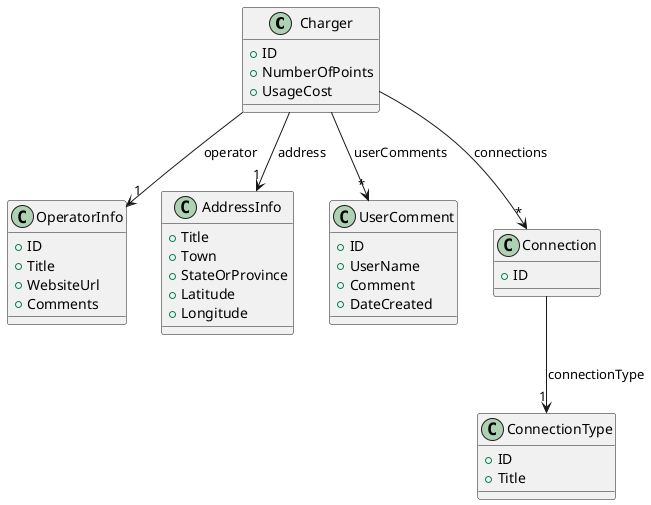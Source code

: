 @startuml dominio

class Charger {
    + ID
    + NumberOfPoints
    + UsageCost
}

class OperatorInfo {
    + ID
    + Title
    + WebsiteUrl
    + Comments
}

class AddressInfo {
    + Title
    + Town
    + StateOrProvince
    + Latitude
    + Longitude
}

class UserComment {
    + ID
    + UserName
    + Comment
    + DateCreated
}
class Connection {
    + ID
}

class ConnectionType {
    + ID
    + Title
}

Charger -down-> "1" AddressInfo : address
Charger -down-> "1" OperatorInfo : operator
Charger -down-> "*" UserComment : userComments
Charger -down-> "*" Connection : connections
Connection -down-> "1" ConnectionType : connectionType


@enduml